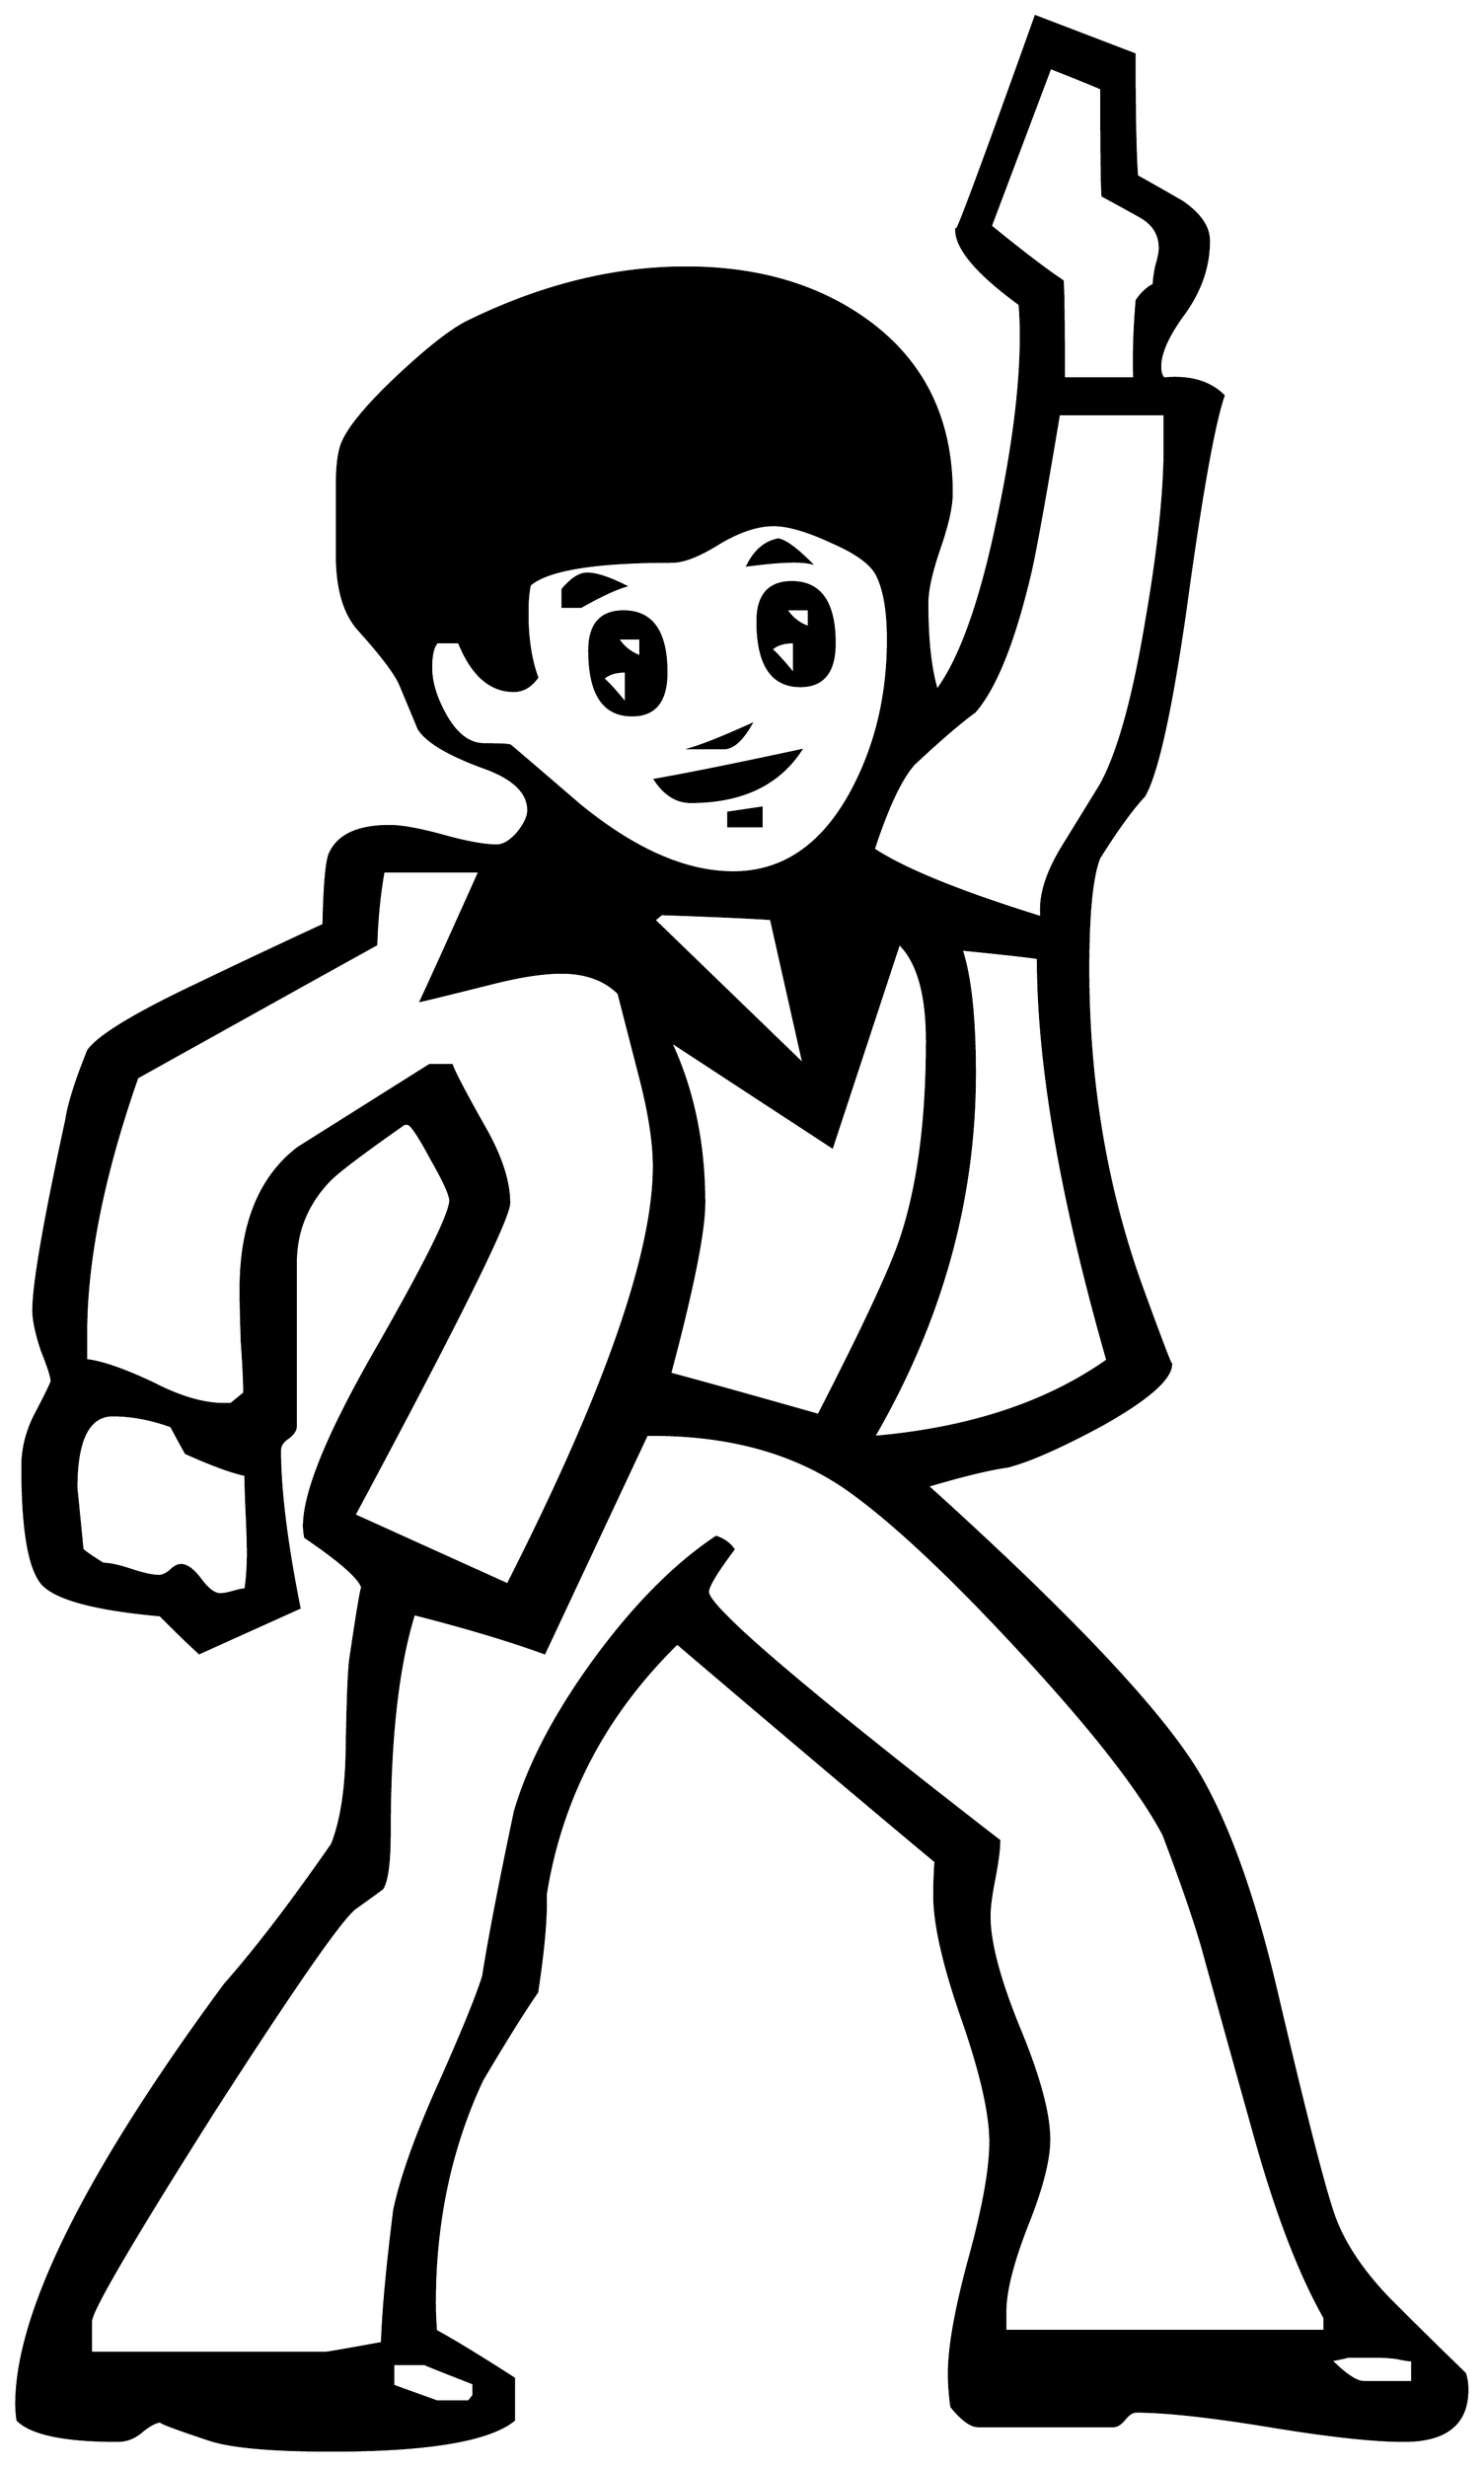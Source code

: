 


\begin{tikzpicture}[y=0.80pt, x=0.80pt, yscale=-1.0, xscale=1.0, inner sep=0pt, outer sep=0pt]
\begin{scope}[shift={(100.0,1706.0)},nonzero rule]
  \path[draw=.,fill=.,line width=1.600pt] (1302.0,366.0) .. controls
    (1302.0,394.0) and (1284.667,408.0) .. (1250.0,408.0) ..
    controls (1225.333,408.0) and (1188.667,404.0) .. (1140.0,396.0)
    .. controls (1091.333,388.0) and (1054.667,384.0) ..
    (1030.0,384.0) .. controls (1027.333,384.0) and (1024.333,386.0)
    .. (1021.0,390.0) .. controls (1017.667,394.0) and
    (1014.667,396.0) .. (1012.0,396.0) -- (901.0,396.0) ..
    controls (895.0,396.0) and (887.667,390.667) .. (879.0,380.0) ..
    controls (877.667,370.667) and (877.0,361.667) .. (877.0,353.0) ..
    controls (877.0,331.0) and (882.667,299.333) .. (894.0,258.0) ..
    controls (905.333,216.667) and (911.0,185.0) .. (911.0,163.0) ..
    controls (911.0,139.667) and (903.333,106.0) .. (888.0,62.0) ..
    controls (872.667,18.0) and (865.0,-15.667) .. (865.0,-39.0) ..
    controls (865.0,-48.333) and (865.333,-57.667) .. (866.0,-67.0) ..
    controls (818.667,-106.333) and (748.0,-166.0) .. (654.0,-246.0)
    .. controls (594.667,-188.0) and (558.667,-119.333) ..
    (546.0,-40.0) .. controls (546.667,-22.0) and (544.333,4.667) ..
    (539.0,40.0) .. controls (528.333,55.333) and (513.333,79.333) ..
    (494.0,112.0) .. controls (468.0,167.333) and (455.0,228.333) ..
    (455.0,295.0) .. controls (455.0,302.333) and (455.333,310.0) ..
    (456.0,318.0) .. controls (470.667,326.0) and (492.0,339.0) ..
    (520.0,357.0) -- (520.0,391.0) .. controls (499.333,407.667) and
    (449.333,416.0) .. (370.0,416.0) .. controls (321.333,416.0) and
    (288.0,413.0) .. (270.0,407.0) .. controls (240.0,397.0) and
    (227.0,392.0) .. (231.0,392.0) .. controls (227.0,392.0) and
    (221.667,394.667) .. (215.0,400.0) .. controls (209.0,405.333) and
    (202.333,408.0) .. (195.0,408.0) .. controls (151.667,408.0) and
    (124.333,402.333) .. (113.0,391.0) .. controls (112.333,386.333) and
    (112.0,382.0) .. (112.0,378.0) .. controls (112.0,303.333) and
    (169.0,188.667) .. (283.0,34.0) .. controls (308.333,5.333) and
    (337.667,-33.0) .. (371.0,-81.0) .. controls (378.333,-99.667) and
    (382.333,-124.667) .. (383.0,-156.0) .. controls (383.667,-198.0)
    and (384.667,-223.667) .. (386.0,-233.0) .. controls
    (392.667,-278.333) and (396.0,-297.333) .. (396.0,-290.0) ..
    controls (396.0,-297.333) and (380.333,-311.667) .. (349.0,-333.0)
    .. controls (348.333,-336.333) and (348.0,-339.333) ..
    (348.0,-342.0) .. controls (348.0,-370.0) and (368.0,-418.667)
    .. (408.0,-488.0) .. controls (448.0,-558.0) and
    (468.0,-598.333) .. (468.0,-609.0) .. controls (468.0,-613.667)
    and (462.667,-625.333) .. (452.0,-644.0) .. controls
    (442.0,-662.667) and (435.667,-672.0) .. (433.0,-672.0) --
    (430.0,-672.0) .. controls (396.667,-648.667) and (376.333,-633.333)
    .. (369.0,-626.0) .. controls (350.333,-606.667) and
    (341.0,-584.0) .. (341.0,-558.0) -- (341.0,-424.0) ..
    controls (341.0,-420.667) and (338.667,-417.333) .. (334.0,-414.0)
    .. controls (330.0,-411.333) and (328.0,-408.0) ..
    (328.0,-404.0) .. controls (328.0,-371.333) and (333.333,-328.333)
    .. (344.0,-275.0) -- (262.0,-238.0) .. controls
    (254.667,-244.667) and (244.0,-255.0) .. (230.0,-269.0) ..
    controls (178.0,-273.667) and (146.0,-282.0) .. (134.0,-294.0)
    .. controls (122.667,-306.0) and (117.0,-338.333) ..
    (117.0,-391.0) .. controls (117.0,-406.333) and (121.0,-421.333)
    .. (129.0,-436.0) .. controls (137.0,-451.333) and
    (141.0,-459.667) .. (141.0,-461.0) .. controls (141.0,-464.333)
    and (138.333,-472.667) .. (133.0,-486.0) .. controls
    (128.333,-500.0) and (126.0,-511.0) .. (126.0,-519.0) ..
    controls (126.0,-540.333) and (135.0,-592.333) .. (153.0,-675.0)
    .. controls (155.0,-688.333) and (161.0,-707.333) ..
    (171.0,-732.0) .. controls (179.667,-744.0) and (209.333,-762.0)
    .. (260.0,-786.0) .. controls (294.667,-802.667) and
    (329.333,-819.0) .. (364.0,-835.0) .. controls (364.667,-867.0)
    and (366.333,-886.333) .. (369.0,-893.0) .. controls
    (375.667,-908.333) and (392.0,-916.0) .. (418.0,-916.0) ..
    controls (428.0,-916.0) and (442.667,-913.333) .. (462.0,-908.0)
    .. controls (481.333,-902.667) and (496.0,-900.0) ..
    (506.0,-900.0) .. controls (511.333,-900.0) and (517.0,-903.333)
    .. (523.0,-910.0) .. controls (529.0,-917.333) and
    (532.0,-923.667) .. (532.0,-929.0) .. controls (532.0,-943.667)
    and (520.0,-955.333) .. (496.0,-964.0) .. controls
    (466.667,-974.667) and (448.667,-985.333) .. (442.0,-996.0) ..
    controls (438.667,-1004.0) and (433.667,-1016.0) ..
    (427.0,-1032.0) .. controls (423.0,-1041.333) and
    (411.667,-1056.333) .. (393.0,-1077.0) .. controls
    (381.0,-1090.333) and (375.0,-1110.667) .. (375.0,-1138.0) --
    (375.0,-1197.0) .. controls (375.0,-1209.0) and
    (376.0,-1218.667) .. (378.0,-1226.0) .. controls
    (381.333,-1238.667) and (396.333,-1257.667) .. (423.0,-1283.0) ..
    controls (447.667,-1306.333) and (467.0,-1321.667) ..
    (481.0,-1329.0) .. controls (541.667,-1359.0) and
    (601.667,-1374.0) .. (661.0,-1374.0) .. controls
    (721.667,-1374.0) and (772.333,-1358.667) .. (813.0,-1328.0) ..
    controls (857.0,-1294.667) and (879.0,-1248.333) ..
    (879.0,-1189.0) .. controls (879.0,-1178.333) and
    (875.667,-1163.333) .. (869.0,-1144.0) .. controls
    (862.333,-1124.667) and (859.0,-1109.667) .. (859.0,-1099.0) ..
    controls (859.0,-1068.333) and (861.667,-1044.333) ..
    (867.0,-1027.0) .. controls (886.333,-1053.0) and
    (903.0,-1099.667) .. (917.0,-1167.0) .. controls
    (929.667,-1226.333) and (936.0,-1276.667) .. (936.0,-1318.0) ..
    controls (936.0,-1327.333) and (935.667,-1336.0) ..
    (935.0,-1344.0) .. controls (900.333,-1369.333) and
    (883.0,-1389.667) .. (883.0,-1405.0) .. controls
    (883.0,-1400.333) and (904.667,-1458.667) .. (948.0,-1580.0) --
    (1029.0,-1549.0) .. controls (1029.0,-1500.333) and
    (1029.667,-1467.0) .. (1031.0,-1449.0) .. controls
    (1043.0,-1442.333) and (1055.333,-1435.333) .. (1068.0,-1428.0) ..
    controls (1082.667,-1418.0) and (1090.0,-1407.333) ..
    (1090.0,-1396.0) .. controls (1090.0,-1375.333) and
    (1083.333,-1355.667) .. (1070.0,-1337.0) .. controls
    (1056.667,-1319.0) and (1050.0,-1304.333) .. (1050.0,-1293.0) ..
    controls (1050.0,-1288.333) and (1051.0,-1285.0) ..
    (1053.0,-1283.0) .. controls (1074.333,-1285.0) and
    (1090.667,-1280.333) .. (1102.0,-1269.0) .. controls
    (1094.0,-1245.667) and (1083.667,-1187.667) .. (1071.0,-1095.0) ..
    controls (1059.0,-1011.0) and (1047.667,-959.667) ..
    (1037.0,-941.0) .. controls (1027.0,-930.333) and
    (1014.667,-913.333) .. (1000.0,-890.0) .. controls
    (994.0,-874.667) and (991.0,-844.333) .. (991.0,-799.0) ..
    controls (991.0,-705.0) and (1006.0,-617.0) ..
    (1036.0,-535.0) .. controls (1051.333,-493.0) and
    (1059.0,-473.0) .. (1059.0,-475.0) .. controls
    (1059.0,-463.0) and (1040.0,-446.333) .. (1002.0,-425.0) ..
    controls (968.667,-407.0) and (943.0,-395.667) .. (925.0,-391.0)
    .. controls (910.333,-389.0) and (888.333,-383.667) ..
    (859.0,-375.0) .. controls (981.667,-264.333) and
    (1057.0,-183.667) .. (1085.0,-133.0) .. controls
    (1108.333,-91.0) and (1128.667,-32.667) .. (1146.0,42.0) ..
    controls (1168.667,138.667) and (1184.0,198.667) .. (1192.0,222.0)
    .. controls (1200.0,245.333) and (1215.667,269.0) ..
    (1239.0,293.0) .. controls (1259.0,313.0) and (1279.333,333.0)
    .. (1300.0,353.0) .. controls (1301.333,357.0) and
    (1302.0,361.333) .. (1302.0,366.0) -- cycle(1050.0,-1390.0) ..
    controls (1050.0,-1401.333) and (1044.667,-1410.0) ..
    (1034.0,-1416.0) .. controls (1023.333,-1422.0) and
    (1013.0,-1427.667) .. (1003.0,-1433.0) .. controls
    (1002.333,-1441.0) and (1002.0,-1470.333) .. (1002.0,-1521.0) ..
    controls (992.667,-1525.0) and (978.667,-1530.667) ..
    (960.0,-1538.0) -- (911.0,-1408.0) .. controls
    (936.333,-1387.333) and (956.0,-1372.333) .. (970.0,-1363.0) ..
    controls (970.667,-1355.0) and (971.0,-1328.333) ..
    (971.0,-1283.0) -- (1029.0,-1283.0) .. controls
    (1028.333,-1301.667) and (1029.0,-1323.0) .. (1031.0,-1347.0) ..
    controls (1035.0,-1353.0) and (1039.667,-1357.333) ..
    (1045.0,-1360.0) .. controls (1045.0,-1363.333) and
    (1045.667,-1368.333) .. (1047.0,-1375.0) .. controls
    (1049.0,-1381.667) and (1050.0,-1386.667) .. (1050.0,-1390.0) --
    cycle(1054.0,-1229.0) -- (1054.0,-1254.0) -- (967.0,-1254.0)
    .. controls (956.333,-1190.0) and (948.667,-1147.333) ..
    (944.0,-1126.0) .. controls (930.667,-1068.667) and
    (915.333,-1030.0) .. (898.0,-1010.0) .. controls
    (886.0,-1001.333) and (869.333,-987.0) .. (848.0,-967.0) ..
    controls (837.333,-955.0) and (826.333,-931.667) .. (815.0,-897.0)
    .. controls (840.333,-880.333) and (886.333,-861.667) ..
    (953.0,-841.0) .. controls (951.0,-857.0) and (956.333,-875.667)
    .. (969.0,-897.0) .. controls (979.667,-914.333) and
    (990.333,-931.667) .. (1001.0,-949.0) .. controls
    (1015.667,-975.0) and (1028.333,-1020.333) .. (1039.0,-1085.0) ..
    controls (1049.0,-1142.333) and (1054.0,-1190.333) ..
    (1054.0,-1229.0) -- cycle(827.0,-1069.0) .. controls
    (827.0,-1092.333) and (824.0,-1110.0) .. (818.0,-1122.0) ..
    controls (813.333,-1131.333) and (801.0,-1140.333) ..
    (781.0,-1149.0) .. controls (761.0,-1158.333) and
    (745.0,-1163.0) .. (733.0,-1163.0) .. controls
    (719.667,-1163.0) and (704.667,-1158.0) .. (688.0,-1148.0) ..
    controls (672.0,-1138.0) and (659.333,-1133.0) ..
    (650.0,-1133.0) .. controls (586.667,-1133.0) and
    (547.667,-1126.667) .. (533.0,-1114.0) .. controls
    (531.667,-1108.0) and (531.0,-1100.333) .. (531.0,-1091.0) ..
    controls (531.0,-1070.333) and (533.667,-1052.667) ..
    (539.0,-1038.0) .. controls (533.667,-1030.667) and
    (527.333,-1027.0) .. (520.0,-1027.0) .. controls
    (500.667,-1027.0) and (485.667,-1040.333) .. (475.0,-1067.0) --
    (457.0,-1067.0) .. controls (453.667,-1063.667) and
    (452.0,-1056.667) .. (452.0,-1046.0) .. controls
    (452.0,-1033.333) and (456.333,-1019.667) .. (465.0,-1005.0) ..
    controls (473.667,-990.333) and (484.0,-983.0) .. (496.0,-983.0)
    .. controls (508.667,-983.0) and (515.667,-982.667) ..
    (517.0,-982.0) .. controls (530.333,-970.667) and (549.0,-954.667)
    .. (573.0,-934.0) .. controls (618.333,-896.667) and
    (660.667,-878.0) .. (700.0,-878.0) .. controls (741.333,-878.0)
    and (774.0,-900.667) .. (798.0,-946.0) .. controls
    (817.333,-982.667) and (827.0,-1023.667) .. (827.0,-1069.0) --
    cycle(1007.0,-478.0) .. controls (969.0,-610.667) and
    (950.0,-720.667) .. (950.0,-808.0) .. controls (941.333,-809.333)
    and (920.333,-811.667) .. (887.0,-815.0) .. controls
    (894.333,-793.0) and (898.0,-759.0) .. (898.0,-713.0) ..
    controls (898.0,-609.667) and (870.333,-510.333) .. (815.0,-415.0)
    .. controls (893.0,-421.667) and (957.0,-442.667) ..
    (1007.0,-478.0) -- cycle(758.0,-720.0) .. controls
    (752.0,-746.667) and (743.0,-786.667) .. (731.0,-840.0) ..
    controls (711.0,-841.333) and (681.0,-842.667) .. (641.0,-844.0)
    -- (635.0,-839.0) -- (758.0,-720.0) -- cycle(859.0,-740.0)
    .. controls (859.0,-778.667) and (851.333,-805.333) ..
    (836.0,-820.0) -- (781.0,-653.0) -- (648.0,-740.0) ..
    controls (666.667,-700.667) and (676.0,-656.333) .. (676.0,-607.0)
    .. controls (676.0,-583.667) and (666.667,-537.0) ..
    (648.0,-467.0) .. controls (675.333,-459.667) and (716.0,-448.333)
    .. (770.0,-433.0) .. controls (807.333,-505.667) and
    (830.0,-554.333) .. (838.0,-579.0) .. controls (852.0,-621.667)
    and (859.0,-675.333) .. (859.0,-740.0) -- cycle(635.0,-637.0)
    .. controls (635.0,-656.333) and (631.333,-680.333) ..
    (624.0,-709.0) .. controls (612.0,-755.667) and (606.0,-779.0)
    .. (606.0,-779.0) .. controls (594.667,-790.333) and
    (579.0,-796.0) .. (559.0,-796.0) .. controls (543.667,-796.0)
    and (524.333,-793.0) .. (501.0,-787.0) .. controls
    (469.0,-779.0) and (450.0,-774.333) .. (444.0,-773.0) ..
    controls (452.667,-791.667) and (468.667,-827.0) .. (492.0,-879.0)
    -- (413.0,-879.0) .. controls (409.667,-860.333) and
    (407.667,-840.333) .. (407.0,-819.0) .. controls (363.667,-795.0)
    and (298.333,-758.667) .. (211.0,-710.0) .. controls
    (183.0,-630.0) and (169.0,-560.0) .. (169.0,-500.0) --
    (169.0,-478.0) .. controls (181.667,-476.667) and (200.0,-470.333)
    .. (224.0,-459.0) .. controls (246.0,-447.667) and
    (265.333,-442.0) .. (282.0,-442.0) -- (288.0,-442.0) --
    (299.0,-451.0) .. controls (299.0,-460.333) and (298.333,-474.333)
    .. (297.0,-493.0) .. controls (296.333,-511.667) and
    (296.0,-526.0) .. (296.0,-536.0) .. controls (296.0,-589.333)
    and (311.667,-628.0) .. (343.0,-652.0) .. controls
    (379.0,-674.667) and (415.0,-697.333) .. (451.0,-720.0) --
    (469.0,-720.0) .. controls (471.0,-714.0) and (480.667,-695.667)
    .. (498.0,-665.0) .. controls (510.0,-643.0) and
    (516.0,-623.667) .. (516.0,-607.0) .. controls (516.0,-594.333)
    and (473.667,-509.0) .. (389.0,-351.0) -- (515.0,-294.0) ..
    controls (595.0,-451.333) and (635.0,-565.667) .. (635.0,-637.0)
    -- cycle(1257.0,360.0) -- (1257.0,342.0) .. controls
    (1254.333,342.0) and (1250.0,341.333) .. (1244.0,340.0) ..
    controls (1238.0,339.333) and (1233.667,339.0) .. (1231.0,339.0)
    -- (1203.0,339.0) .. controls (1205.0,339.0) and
    (1200.667,340.0) .. (1190.0,342.0) .. controls (1202.0,354.0)
    and (1211.0,360.0) .. (1217.0,360.0) -- (1257.0,360.0) --
    cycle(1185.0,318.0) -- (1185.0,307.0) .. controls
    (1165.0,271.667) and (1146.333,223.333) .. (1129.0,162.0) ..
    controls (1115.0,112.0) and (1101.0,61.667) .. (1087.0,11.0)
    .. controls (1081.0,-11.667) and (1069.667,-45.0) ..
    (1053.0,-89.0) .. controls (1033.667,-125.667) and
    (994.333,-176.0) .. (935.0,-240.0) .. controls (877.667,-302.0)
    and (830.667,-346.0) .. (794.0,-372.0) .. controls
    (751.333,-402.0) and (698.0,-417.0) .. (634.0,-417.0) --
    (629.0,-417.0) -- (545.0,-238.0) .. controls (515.667,-248.667)
    and (480.0,-259.333) .. (438.0,-270.0) .. controls
    (424.667,-227.333) and (418.0,-168.0) .. (418.0,-92.0) ..
    controls (418.0,-66.667) and (416.0,-51.0) .. (412.0,-45.0) ..
    controls (411.333,-44.333) and (404.0,-39.0) .. (390.0,-29.0) ..
    controls (379.333,-21.667) and (340.333,34.333) .. (273.0,139.0) ..
    controls (206.333,244.333) and (173.0,301.333) .. (173.0,310.0) --
    (173.0,336.0) -- (366.0,336.0) .. controls (367.333,336.0) and
    (382.667,333.333) .. (412.0,328.0) .. controls (412.667,303.333) and
    (416.0,267.0) .. (422.0,219.0) .. controls (427.333,193.667) and
    (438.667,161.333) .. (456.0,122.0) .. controls (476.667,76.0) and
    (489.667,44.333) .. (495.0,27.0) .. controls (499.667,-3.0) and
    (508.333,-48.0) .. (521.0,-108.0) .. controls (532.333,-146.667)
    and (554.0,-188.0) .. (586.0,-232.0) .. controls
    (618.667,-276.667) and (652.0,-310.333) .. (686.0,-333.0) ..
    controls (692.0,-331.0) and (696.667,-327.667) .. (700.0,-323.0)
    .. controls (686.0,-304.333) and (679.0,-292.667) ..
    (679.0,-288.0) .. controls (679.0,-275.333) and (758.667,-207.333)
    .. (918.0,-84.0) .. controls (918.0,-77.333) and (916.667,-67.0)
    .. (914.0,-53.0) .. controls (911.333,-39.667) and (910.0,-29.333)
    .. (910.0,-22.0) .. controls (910.0,-0.667) and (918.0,29.667)
    .. (934.0,69.0) .. controls (950.667,109.0) and (959.0,139.667)
    .. (959.0,161.0) .. controls (959.0,177.667) and (953.0,201.0)
    .. (941.0,231.0) .. controls (929.0,261.667) and (923.0,285.333)
    .. (923.0,302.0) -- (923.0,318.0) -- (1185.0,318.0) --
    cycle(302.0,-320.0) .. controls (302.0,-327.333) and
    (301.667,-338.0) .. (301.0,-352.0) .. controls (300.333,-366.667)
    and (300.0,-377.333) .. (300.0,-384.0) .. controls
    (288.0,-386.667) and (271.667,-392.667) .. (251.0,-402.0) ..
    controls (248.333,-406.667) and (244.333,-414.0) .. (239.0,-424.0)
    .. controls (222.333,-430.0) and (206.333,-433.0) ..
    (191.0,-433.0) .. controls (171.0,-433.0) and (161.0,-413.0)
    .. (161.0,-373.0) .. controls (161.0,-373.667) and
    (162.667,-357.0) .. (166.0,-323.0) .. controls (166.667,-321.667)
    and (172.333,-317.667) .. (183.0,-311.0) .. controls
    (188.333,-311.0) and (196.0,-309.333) .. (206.0,-306.0) ..
    controls (216.0,-302.667) and (223.667,-301.0) .. (229.0,-301.0)
    .. controls (231.667,-301.0) and (234.667,-302.333) ..
    (238.0,-305.0) .. controls (241.333,-308.333) and (244.333,-310.0)
    .. (247.0,-310.0) .. controls (251.667,-310.0) and
    (257.0,-306.0) .. (263.0,-298.0) .. controls (269.0,-290.0)
    and (274.333,-286.0) .. (279.0,-286.0) .. controls
    (281.667,-286.0) and (285.333,-286.667) .. (290.0,-288.0) ..
    controls (294.667,-289.333) and (298.0,-290.0) .. (300.0,-290.0)
    .. controls (301.333,-299.333) and (302.0,-309.333) ..
    (302.0,-320.0) -- cycle(487.0,371.0) -- (487.0,361.0) ..
    controls (459.667,350.333) and (446.333,345.0) .. (447.0,345.0) --
    (421.0,345.0) -- (421.0,363.0) .. controls (445.0,371.667) and
    (457.0,376.0) .. (457.0,376.0) -- (483.0,376.0) --
    (487.0,371.0) -- cycle(763.0,-1132.0) .. controls
    (754.333,-1134.0) and (737.333,-1133.333) .. (712.0,-1130.0) ..
    controls (718.0,-1142.0) and (726.333,-1149.0) ..
    (737.0,-1151.0) .. controls (743.0,-1149.667) and
    (751.667,-1143.333) .. (763.0,-1132.0) -- cycle(783.0,-1066.0)
    .. controls (783.0,-1042.667) and (773.667,-1031.0) ..
    (755.0,-1031.0) .. controls (731.667,-1031.0) and
    (720.0,-1048.667) .. (720.0,-1084.0) .. controls
    (720.0,-1105.333) and (729.333,-1116.0) .. (748.0,-1116.0) ..
    controls (771.333,-1116.0) and (783.0,-1099.333) ..
    (783.0,-1066.0) -- cycle(611.0,-1113.0) .. controls
    (602.333,-1110.333) and (590.333,-1104.667) .. (575.0,-1096.0) --
    (560.0,-1096.0) -- (560.0,-1110.0) .. controls
    (567.333,-1118.667) and (574.0,-1123.0) .. (580.0,-1123.0) ..
    controls (587.333,-1123.0) and (597.667,-1119.667) ..
    (611.0,-1113.0) -- cycle(714.0,-999.0) .. controls
    (706.667,-986.333) and (699.333,-980.0) .. (692.0,-980.0) --
    (667.0,-980.0) .. controls (677.667,-983.333) and (693.333,-989.667)
    .. (714.0,-999.0) -- cycle(645.0,-1042.0) .. controls
    (645.0,-1018.667) and (635.667,-1007.0) .. (617.0,-1007.0) ..
    controls (593.667,-1007.0) and (582.0,-1024.667) ..
    (582.0,-1060.0) .. controls (582.0,-1081.333) and
    (591.333,-1092.0) .. (610.0,-1092.0) .. controls
    (633.333,-1092.0) and (645.0,-1075.333) .. (645.0,-1042.0) --
    cycle(755.0,-978.0) .. controls (736.333,-950.0) and
    (706.333,-936.0) .. (665.0,-936.0) .. controls (653.667,-936.0)
    and (644.0,-942.0) .. (636.0,-954.0) .. controls
    (662.667,-958.667) and (702.333,-966.667) .. (755.0,-978.0) --
    cycle(723.0,-916.0) -- (696.0,-916.0) -- (696.0,-927.0) --
    (723.0,-931.0) -- (723.0,-916.0) -- cycle(762.0,-1079.0) --
    (762.0,-1094.0) -- (743.0,-1094.0) .. controls
    (747.667,-1086.667) and (754.0,-1081.667) .. (762.0,-1079.0) --
    cycle(750.0,-1040.0) -- (750.0,-1067.0) .. controls
    (741.333,-1067.0) and (735.0,-1065.0) .. (731.0,-1061.0) ..
    controls (735.667,-1057.0) and (742.0,-1050.0) ..
    (750.0,-1040.0) -- cycle(624.0,-1055.0) -- (624.0,-1070.0)
    -- (605.0,-1070.0) .. controls (609.667,-1062.667) and
    (616.0,-1057.667) .. (624.0,-1055.0) -- cycle(612.0,-1016.0)
    -- (612.0,-1043.0) .. controls (603.333,-1043.0) and
    (597.0,-1041.0) .. (593.0,-1037.0) .. controls
    (597.667,-1033.0) and (604.0,-1026.0) .. (612.0,-1016.0) --
    cycle;
\end{scope}

\end{tikzpicture}

